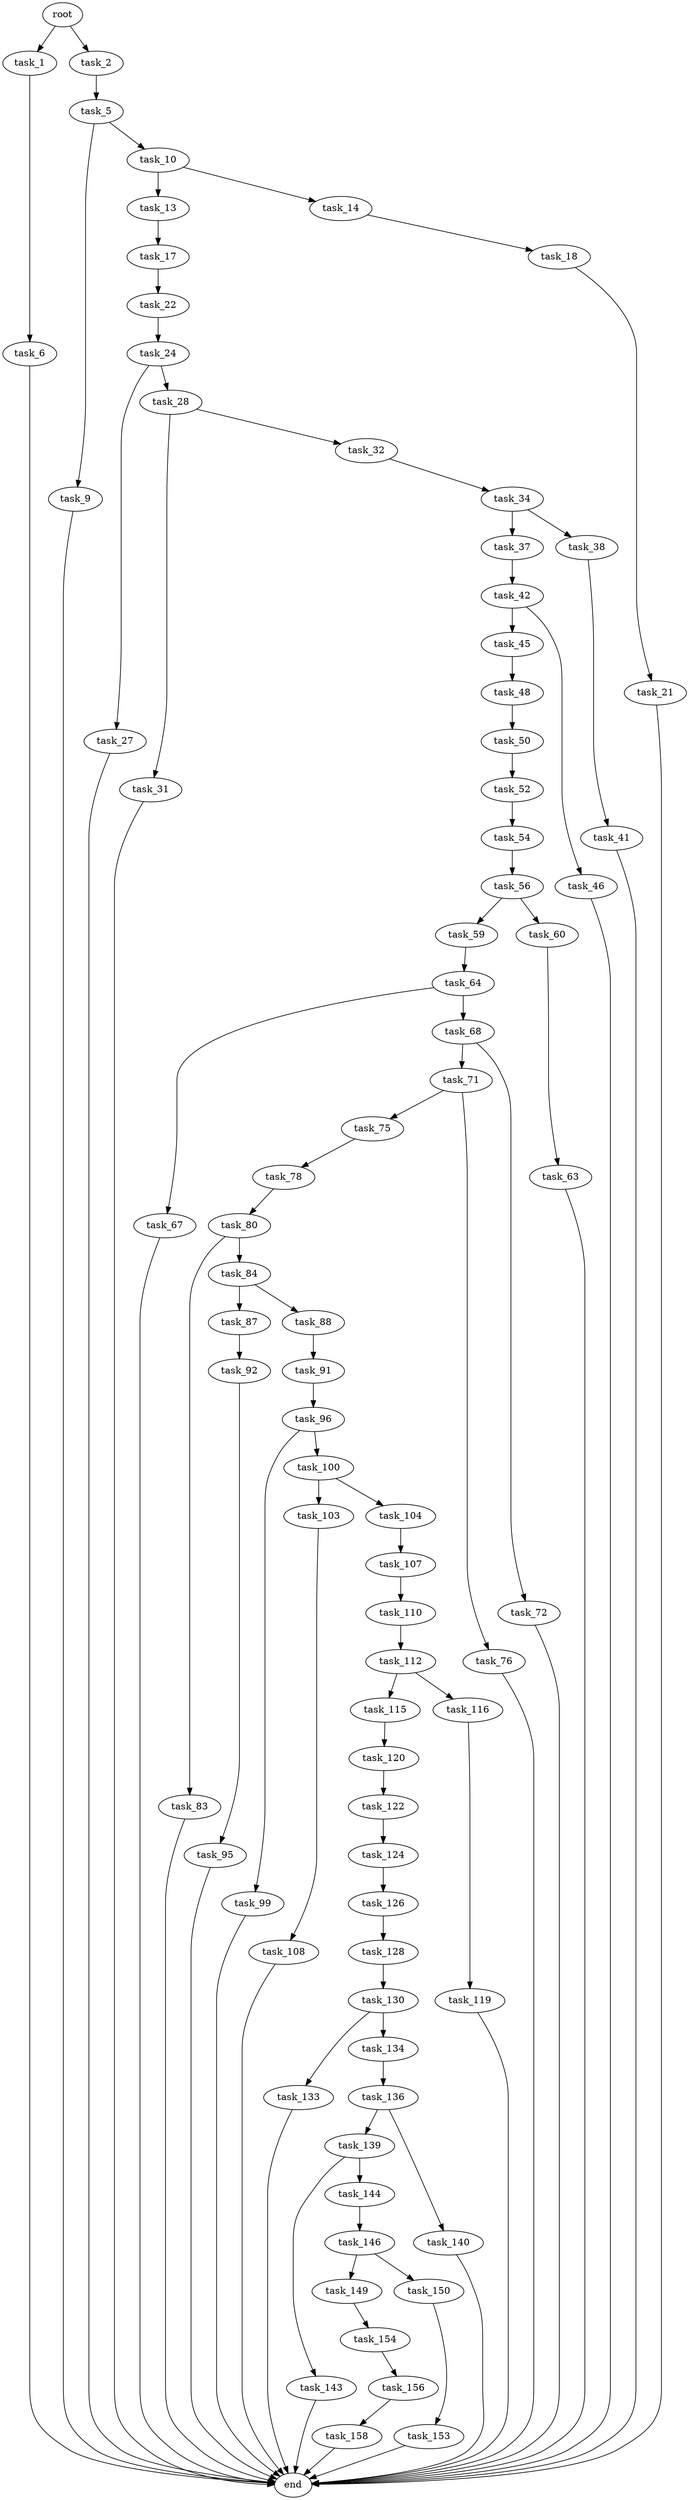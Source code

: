 digraph G {
  root [size="0.000000"];
  task_1 [size="512517398133.000000"];
  task_2 [size="21969780120.000000"];
  task_5 [size="328112474048.000000"];
  task_6 [size="1488214436.000000"];
  task_9 [size="294979549789.000000"];
  task_10 [size="33213086777.000000"];
  task_13 [size="923686017901.000000"];
  task_14 [size="549755813888.000000"];
  task_17 [size="847171712026.000000"];
  task_18 [size="368293445632.000000"];
  task_21 [size="68719476736.000000"];
  task_22 [size="214683705578.000000"];
  task_24 [size="9974621342.000000"];
  task_27 [size="24039314929.000000"];
  task_28 [size="32206600054.000000"];
  task_31 [size="55063249867.000000"];
  task_32 [size="134217728000.000000"];
  task_34 [size="1073741824000.000000"];
  task_37 [size="134217728000.000000"];
  task_38 [size="231928233984.000000"];
  task_41 [size="68719476736.000000"];
  task_42 [size="1073741824000.000000"];
  task_45 [size="3714104731.000000"];
  task_46 [size="83512422320.000000"];
  task_48 [size="492646321751.000000"];
  task_50 [size="499282470614.000000"];
  task_52 [size="1073741824000.000000"];
  task_54 [size="17130105162.000000"];
  task_56 [size="123798713365.000000"];
  task_59 [size="782757789696.000000"];
  task_60 [size="8589934592.000000"];
  task_63 [size="8589934592.000000"];
  task_64 [size="28991029248.000000"];
  task_67 [size="11534476081.000000"];
  task_68 [size="77817974729.000000"];
  task_71 [size="491495067922.000000"];
  task_72 [size="28728855568.000000"];
  task_75 [size="43677974406.000000"];
  task_76 [size="1073741824000.000000"];
  task_78 [size="231928233984.000000"];
  task_80 [size="1073741824000.000000"];
  task_83 [size="4908685197.000000"];
  task_84 [size="8249568875.000000"];
  task_87 [size="2138475224.000000"];
  task_88 [size="68719476736.000000"];
  task_91 [size="46761058036.000000"];
  task_92 [size="284995781598.000000"];
  task_95 [size="368293445632.000000"];
  task_96 [size="11758678667.000000"];
  task_99 [size="503190882244.000000"];
  task_100 [size="782757789696.000000"];
  task_103 [size="67431363292.000000"];
  task_104 [size="48626949406.000000"];
  task_107 [size="19011601754.000000"];
  task_108 [size="2847661801.000000"];
  task_110 [size="460516134630.000000"];
  task_112 [size="4220371972.000000"];
  task_115 [size="327461944787.000000"];
  task_116 [size="231928233984.000000"];
  task_119 [size="6276551022.000000"];
  task_120 [size="368293445632.000000"];
  task_122 [size="231928233984.000000"];
  task_124 [size="231928233984.000000"];
  task_126 [size="524807264499.000000"];
  task_128 [size="246246218428.000000"];
  task_130 [size="22913650174.000000"];
  task_133 [size="43442820876.000000"];
  task_134 [size="782757789696.000000"];
  task_136 [size="368293445632.000000"];
  task_139 [size="9074454156.000000"];
  task_140 [size="782757789696.000000"];
  task_143 [size="8589934592.000000"];
  task_144 [size="330431706841.000000"];
  task_146 [size="28991029248.000000"];
  task_149 [size="1373701095083.000000"];
  task_150 [size="42021755122.000000"];
  task_153 [size="8589934592.000000"];
  task_154 [size="977722691.000000"];
  task_156 [size="98804938403.000000"];
  task_158 [size="8313546002.000000"];
  end [size="0.000000"];

  root -> task_1 [size="1.000000"];
  root -> task_2 [size="1.000000"];
  task_1 -> task_6 [size="536870912.000000"];
  task_2 -> task_5 [size="838860800.000000"];
  task_5 -> task_9 [size="536870912.000000"];
  task_5 -> task_10 [size="536870912.000000"];
  task_6 -> end [size="1.000000"];
  task_9 -> end [size="1.000000"];
  task_10 -> task_13 [size="838860800.000000"];
  task_10 -> task_14 [size="838860800.000000"];
  task_13 -> task_17 [size="838860800.000000"];
  task_14 -> task_18 [size="536870912.000000"];
  task_17 -> task_22 [size="536870912.000000"];
  task_18 -> task_21 [size="411041792.000000"];
  task_21 -> end [size="1.000000"];
  task_22 -> task_24 [size="209715200.000000"];
  task_24 -> task_27 [size="301989888.000000"];
  task_24 -> task_28 [size="301989888.000000"];
  task_27 -> end [size="1.000000"];
  task_28 -> task_31 [size="134217728.000000"];
  task_28 -> task_32 [size="134217728.000000"];
  task_31 -> end [size="1.000000"];
  task_32 -> task_34 [size="209715200.000000"];
  task_34 -> task_37 [size="838860800.000000"];
  task_34 -> task_38 [size="838860800.000000"];
  task_37 -> task_42 [size="209715200.000000"];
  task_38 -> task_41 [size="301989888.000000"];
  task_41 -> end [size="1.000000"];
  task_42 -> task_45 [size="838860800.000000"];
  task_42 -> task_46 [size="838860800.000000"];
  task_45 -> task_48 [size="75497472.000000"];
  task_46 -> end [size="1.000000"];
  task_48 -> task_50 [size="536870912.000000"];
  task_50 -> task_52 [size="679477248.000000"];
  task_52 -> task_54 [size="838860800.000000"];
  task_54 -> task_56 [size="301989888.000000"];
  task_56 -> task_59 [size="209715200.000000"];
  task_56 -> task_60 [size="209715200.000000"];
  task_59 -> task_64 [size="679477248.000000"];
  task_60 -> task_63 [size="33554432.000000"];
  task_63 -> end [size="1.000000"];
  task_64 -> task_67 [size="75497472.000000"];
  task_64 -> task_68 [size="75497472.000000"];
  task_67 -> end [size="1.000000"];
  task_68 -> task_71 [size="75497472.000000"];
  task_68 -> task_72 [size="75497472.000000"];
  task_71 -> task_75 [size="411041792.000000"];
  task_71 -> task_76 [size="411041792.000000"];
  task_72 -> end [size="1.000000"];
  task_75 -> task_78 [size="33554432.000000"];
  task_76 -> end [size="1.000000"];
  task_78 -> task_80 [size="301989888.000000"];
  task_80 -> task_83 [size="838860800.000000"];
  task_80 -> task_84 [size="838860800.000000"];
  task_83 -> end [size="1.000000"];
  task_84 -> task_87 [size="134217728.000000"];
  task_84 -> task_88 [size="134217728.000000"];
  task_87 -> task_92 [size="209715200.000000"];
  task_88 -> task_91 [size="134217728.000000"];
  task_91 -> task_96 [size="75497472.000000"];
  task_92 -> task_95 [size="679477248.000000"];
  task_95 -> end [size="1.000000"];
  task_96 -> task_99 [size="838860800.000000"];
  task_96 -> task_100 [size="838860800.000000"];
  task_99 -> end [size="1.000000"];
  task_100 -> task_103 [size="679477248.000000"];
  task_100 -> task_104 [size="679477248.000000"];
  task_103 -> task_108 [size="134217728.000000"];
  task_104 -> task_107 [size="134217728.000000"];
  task_107 -> task_110 [size="301989888.000000"];
  task_108 -> end [size="1.000000"];
  task_110 -> task_112 [size="536870912.000000"];
  task_112 -> task_115 [size="75497472.000000"];
  task_112 -> task_116 [size="75497472.000000"];
  task_115 -> task_120 [size="411041792.000000"];
  task_116 -> task_119 [size="301989888.000000"];
  task_119 -> end [size="1.000000"];
  task_120 -> task_122 [size="411041792.000000"];
  task_122 -> task_124 [size="301989888.000000"];
  task_124 -> task_126 [size="301989888.000000"];
  task_126 -> task_128 [size="536870912.000000"];
  task_128 -> task_130 [size="411041792.000000"];
  task_130 -> task_133 [size="536870912.000000"];
  task_130 -> task_134 [size="536870912.000000"];
  task_133 -> end [size="1.000000"];
  task_134 -> task_136 [size="679477248.000000"];
  task_136 -> task_139 [size="411041792.000000"];
  task_136 -> task_140 [size="411041792.000000"];
  task_139 -> task_143 [size="536870912.000000"];
  task_139 -> task_144 [size="536870912.000000"];
  task_140 -> end [size="1.000000"];
  task_143 -> end [size="1.000000"];
  task_144 -> task_146 [size="209715200.000000"];
  task_146 -> task_149 [size="75497472.000000"];
  task_146 -> task_150 [size="75497472.000000"];
  task_149 -> task_154 [size="838860800.000000"];
  task_150 -> task_153 [size="679477248.000000"];
  task_153 -> end [size="1.000000"];
  task_154 -> task_156 [size="75497472.000000"];
  task_156 -> task_158 [size="75497472.000000"];
  task_158 -> end [size="1.000000"];
}

